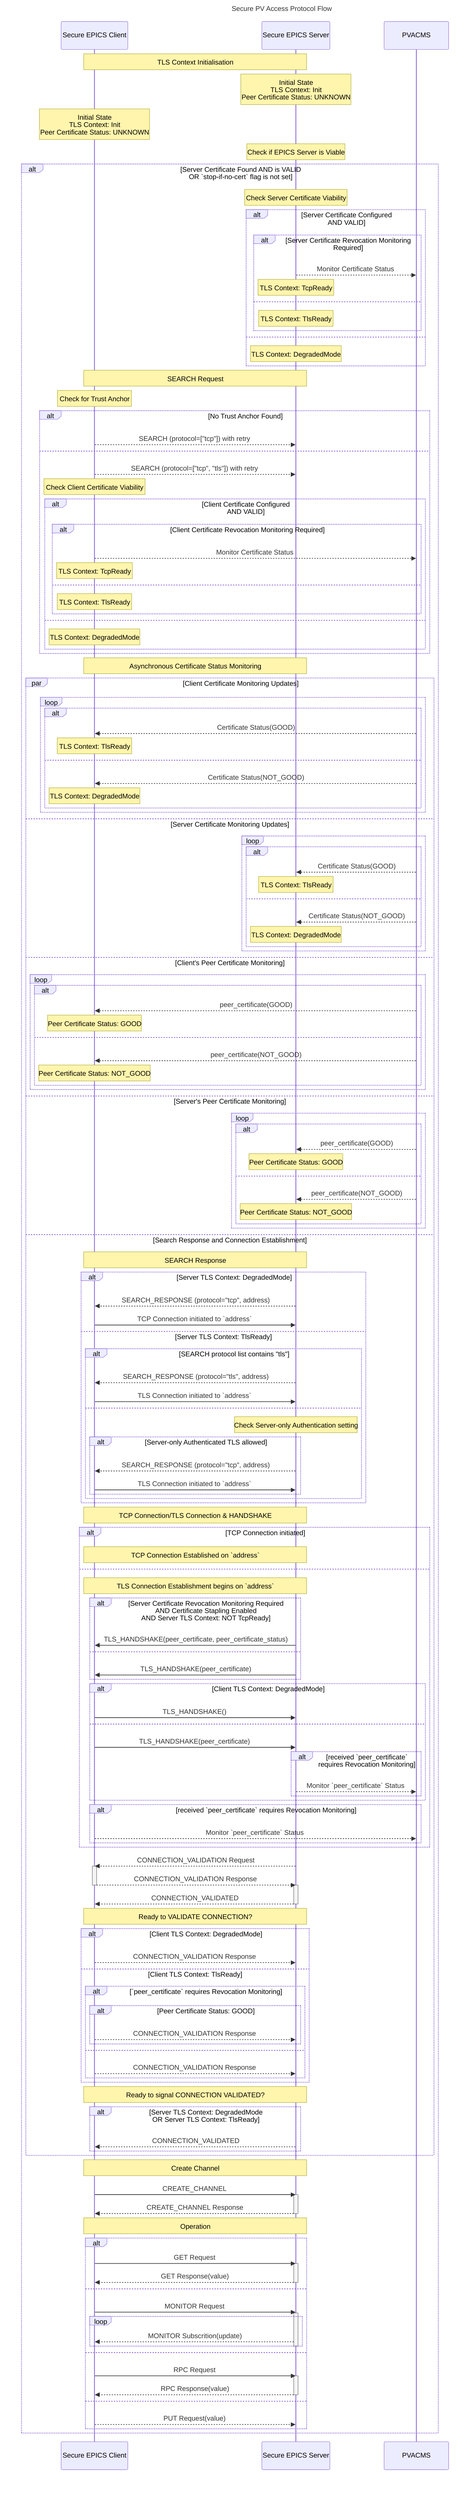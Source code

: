 sequenceDiagram
    title Secure PV Access Protocol Flow

    participant Agent as Secure EPICS Client
    participant Peer as Secure EPICS Server
    participant PVACMS as PVACMS

    Note over Agent,Peer: TLS Context Initialisation
    Note over Peer: Initial State<br>TLS Context: Init<br>Peer Certificate Status: UNKNOWN
    Note over Agent: Initial State<br>TLS Context: Init<br>Peer Certificate Status: UNKNOWN

    % Check Server Phase
    Note over Peer: Check if EPICS Server is Viable
    alt Server Certificate Found AND is VALID<br>OR `stop-if-no-cert` flag is not set
        %% Server Cert Validation Phase
        Note over Peer: Check Server Certificate Viability
        alt Server Certificate Configured <br>AND VALID
            alt Server Certificate Revocation Monitoring Required
                Peer-->>PVACMS: Monitor Certificate Status
                Note over Peer: TLS Context: TcpReady
            else
                Note over Peer: TLS Context: TlsReady
            end
        else
            Note over Peer: TLS Context: DegradedMode
        end

        Note over Agent,Peer: SEARCH Request
        %% Trust Validation Phase
        Note over Agent: Check for Trust Anchor
        alt No Trust Anchor Found
            Agent-->>Peer: SEARCH (protocol=["tcp"]) with retry
        else
            Agent-->>Peer: SEARCH (protocol=["tcp", "tls"]) with retry
            %% Client Cert Validation Phase
            Note over Agent: Check Client Certificate Viability
            alt Client Certificate Configured <br>AND VALID
                alt Client Certificate Revocation Monitoring Required
                    Agent-->>PVACMS: Monitor Certificate Status
                    Note over Agent: TLS Context: TcpReady
                else
                    Note over Agent: TLS Context: TlsReady
                end
            else
                Note over Agent: TLS Context: DegradedMode
            end
        end

        Note over Agent,Peer: Asynchronous Certificate Status Monitoring
        par Client Certificate Monitoring Updates
            loop
                alt
                    PVACMS-->>Agent: Certificate Status(GOOD)
                    Note over Agent: TLS Context: TlsReady
                else
                    PVACMS-->>Agent: Certificate Status(NOT_GOOD)
                    Note over Agent: TLS Context: DegradedMode
                end
            end
        and Server Certificate Monitoring Updates
            loop
                alt
                    PVACMS-->>Peer: Certificate Status(GOOD)
                    Note over Peer: TLS Context: TlsReady
                else
                    PVACMS-->>Peer: Certificate Status(NOT_GOOD)
                    Note over Peer: TLS Context: DegradedMode
                end
            end
        and Client's Peer Certificate Monitoring
            loop
                alt
                    PVACMS-->>Agent: peer_certificate(GOOD)
                    Note over Agent: Peer Certificate Status: GOOD
                else
                    PVACMS-->>Agent: peer_certificate(NOT_GOOD)
                    Note over Agent: Peer Certificate Status: NOT_GOOD
                end
            end
        and Server's Peer Certificate Monitoring
            loop
                alt
                    PVACMS-->>Peer: peer_certificate(GOOD)
                    Note over Peer: Peer Certificate Status: GOOD
                else
                    PVACMS-->>Peer: peer_certificate(NOT_GOOD)
                    Note over Peer: Peer Certificate Status: NOT_GOOD
                end
            end
        and Search Response and Connection Establishment

            Note over Agent,Peer: SEARCH Response 
            %% Server Response determination Phase
            alt Server TLS Context: DegradedMode
                Peer-->>Agent: SEARCH_RESPONSE (protocol="tcp", address)
                Agent->>Peer: TCP Connection initiated to `address`
            else Server TLS Context: TlsReady
                alt SEARCH protocol list contains "tls"
                    Peer-->>Agent: SEARCH_RESPONSE (protocol="tls", address)
                    Agent->>Peer: TLS Connection initiated to `address`
                else
                    Note over Peer: Check Server-only Authentication setting
                    alt Server-only Authenticated TLS allowed
                        Peer-->>Agent: SEARCH_RESPONSE (protocol="tcp", address)
                        Agent->>Peer: TLS Connection initiated to `address`
                    end
                end
            end

            % Connection Establishment Phase
            Note over Agent,Peer: TCP Connection/TLS Connection & HANDSHAKE 
            alt TCP Connection initiated
                Note over Agent, Peer: TCP Connection Established on `address`
            else 
                Note over Agent,Peer: TLS Connection Establishment begins on `address`
                alt Server Certificate Revocation Monitoring Required<br>AND Certificate Stapling Enabled<br>AND Server TLS Context: NOT TcpReady
                    Peer->>Agent: TLS_HANDSHAKE(peer_certificate, peer_certificate_status)
                else
                    Peer->>Agent: TLS_HANDSHAKE(peer_certificate)
                end
                alt Client TLS Context: DegradedMode
                    Agent->>Peer: TLS_HANDSHAKE()
                else
                    Agent->>Peer: TLS_HANDSHAKE(peer_certificate)
                    alt received `peer_certificate` requires Revocation Monitoring
                        Peer-->>PVACMS: Monitor `peer_certificate` Status
                    end
                end

                alt received `peer_certificate` requires Revocation Monitoring
                    Agent-->>PVACMS: Monitor `peer_certificate` Status
                end
            end

            %% Connection Validation Phase
            Peer-->>Agent: CONNECTION_VALIDATION Request
            activate Agent
            Agent-->>Peer: CONNECTION_VALIDATION Response
            deactivate Agent
            activate Peer
            Peer-->>Agent: CONNECTION_VALIDATED
            deactivate Peer

            Note over Agent,Peer: Ready to VALIDATE CONNECTION?
            alt Client TLS Context: DegradedMode
                Agent-->>Peer: CONNECTION_VALIDATION Response
            else Client TLS Context: TlsReady
                alt `peer_certificate` requires Revocation Monitoring
                    alt Peer Certificate Status: GOOD
                        Agent-->>Peer: CONNECTION_VALIDATION Response
                    end
                else
                    Agent-->>Peer: CONNECTION_VALIDATION Response
                end
            end

            Note over Agent,Peer: Ready to signal CONNECTION VALIDATED?
            alt Server TLS Context: DegradedMode<br>OR Server TLS Context: TlsReady
                Peer-->>Agent: CONNECTION_VALIDATED
            end
        end

        Note over Agent,Peer: Create Channel
        %% Channel Creation
        Agent->>Peer: CREATE_CHANNEL
        activate Peer
        Peer-->>Agent: CREATE_CHANNEL Response
        deactivate Peer

        Note over Agent,Peer: Operation
        %% Operations
        alt
            Agent->>Peer: GET Request
            activate Peer
            Peer-->>Agent: GET Response(value)
            deactivate Peer
        else
            Agent->>Peer: MONITOR Request
            activate Peer
            loop
                Peer-->>Agent: MONITOR Subscrition(update)
            end
            deactivate Peer
        else
            Agent->>Peer: RPC Request
            activate Peer
            Peer-->>Agent: RPC Response(value)
            deactivate Peer
        else
            Agent-->>Peer: PUT Request(value)
        end
    end